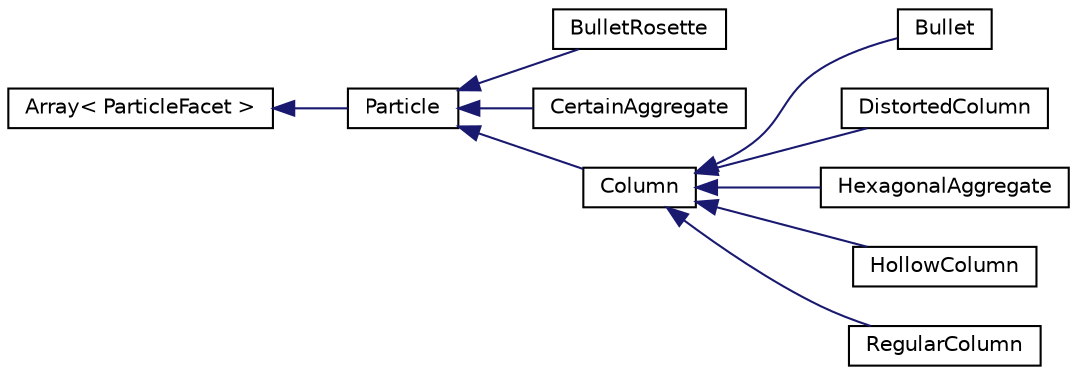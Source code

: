 digraph "Graphical Class Hierarchy"
{
  edge [fontname="Helvetica",fontsize="10",labelfontname="Helvetica",labelfontsize="10"];
  node [fontname="Helvetica",fontsize="10",shape=record];
  rankdir="LR";
  Node0 [label="Array\< ParticleFacet \>",height=0.2,width=0.4,color="black", fillcolor="white", style="filled",URL="$class_array.html"];
  Node0 -> Node1 [dir="back",color="midnightblue",fontsize="10",style="solid",fontname="Helvetica"];
  Node1 [label="Particle",height=0.2,width=0.4,color="black", fillcolor="white", style="filled",URL="$class_particle.html",tooltip="The Particle class is the base class inherited by other concrete particle classes. Vertices are ordered by counterclock-wise direction if you see from outside. "];
  Node1 -> Node2 [dir="back",color="midnightblue",fontsize="10",style="solid",fontname="Helvetica"];
  Node2 [label="BulletRosette",height=0.2,width=0.4,color="black", fillcolor="white", style="filled",URL="$class_bullet_rosette.html"];
  Node1 -> Node3 [dir="back",color="midnightblue",fontsize="10",style="solid",fontname="Helvetica"];
  Node3 [label="CertainAggregate",height=0.2,width=0.4,color="black", fillcolor="white", style="filled",URL="$class_certain_aggregate.html"];
  Node1 -> Node4 [dir="back",color="midnightblue",fontsize="10",style="solid",fontname="Helvetica"];
  Node4 [label="Column",height=0.2,width=0.4,color="black", fillcolor="white", style="filled",URL="$class_column.html",tooltip="The Column class. "];
  Node4 -> Node5 [dir="back",color="midnightblue",fontsize="10",style="solid",fontname="Helvetica"];
  Node5 [label="Bullet",height=0.2,width=0.4,color="black", fillcolor="white", style="filled",URL="$class_bullet.html"];
  Node4 -> Node6 [dir="back",color="midnightblue",fontsize="10",style="solid",fontname="Helvetica"];
  Node6 [label="DistortedColumn",height=0.2,width=0.4,color="black", fillcolor="white", style="filled",URL="$class_distorted_column.html",tooltip="The Hexagon class The prism particle with 6 number of side facets. "];
  Node4 -> Node7 [dir="back",color="midnightblue",fontsize="10",style="solid",fontname="Helvetica"];
  Node7 [label="HexagonalAggregate",height=0.2,width=0.4,color="black", fillcolor="white", style="filled",URL="$class_hexagonal_aggregate.html"];
  Node4 -> Node8 [dir="back",color="midnightblue",fontsize="10",style="solid",fontname="Helvetica"];
  Node8 [label="HollowColumn",height=0.2,width=0.4,color="black", fillcolor="white", style="filled",URL="$class_hollow_column.html",tooltip="The ConcaveHexagonal class The prism particle with 6 number of side facets and 2 cavities on the base..."];
  Node4 -> Node9 [dir="back",color="midnightblue",fontsize="10",style="solid",fontname="Helvetica"];
  Node9 [label="RegularColumn",height=0.2,width=0.4,color="black", fillcolor="white", style="filled",URL="$class_regular_column.html"];
}
